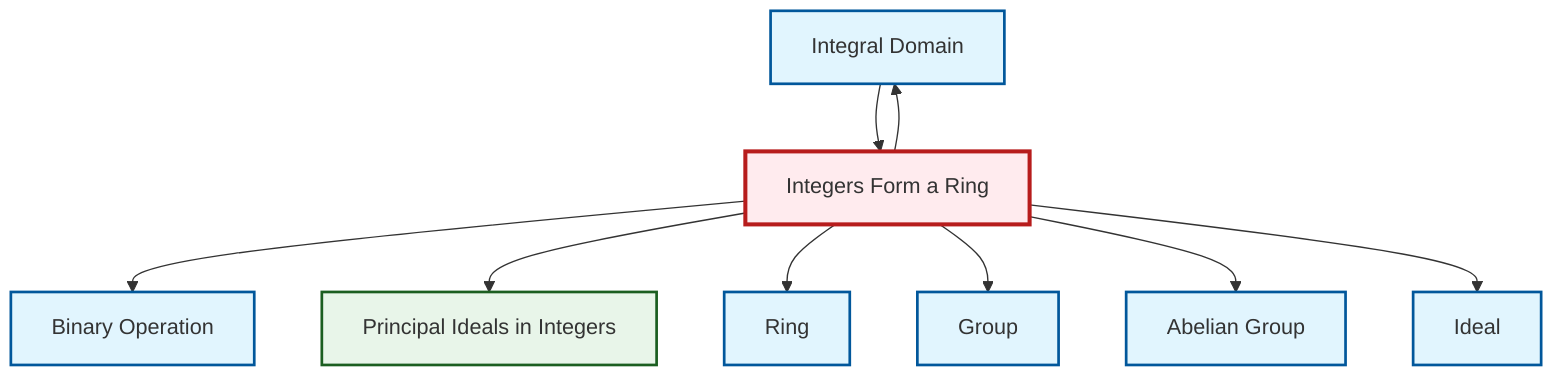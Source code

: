 graph TD
    classDef definition fill:#e1f5fe,stroke:#01579b,stroke-width:2px
    classDef theorem fill:#f3e5f5,stroke:#4a148c,stroke-width:2px
    classDef axiom fill:#fff3e0,stroke:#e65100,stroke-width:2px
    classDef example fill:#e8f5e9,stroke:#1b5e20,stroke-width:2px
    classDef current fill:#ffebee,stroke:#b71c1c,stroke-width:3px
    def-integral-domain["Integral Domain"]:::definition
    def-group["Group"]:::definition
    def-abelian-group["Abelian Group"]:::definition
    ex-integers-ring["Integers Form a Ring"]:::example
    def-ring["Ring"]:::definition
    ex-principal-ideal["Principal Ideals in Integers"]:::example
    def-binary-operation["Binary Operation"]:::definition
    def-ideal["Ideal"]:::definition
    def-integral-domain --> ex-integers-ring
    ex-integers-ring --> def-binary-operation
    ex-integers-ring --> ex-principal-ideal
    ex-integers-ring --> def-ring
    ex-integers-ring --> def-group
    ex-integers-ring --> def-abelian-group
    ex-integers-ring --> def-integral-domain
    ex-integers-ring --> def-ideal
    class ex-integers-ring current